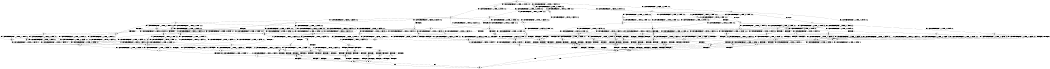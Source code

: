 digraph BCG {
size = "7, 10.5";
center = TRUE;
node [shape = circle];
0 [peripheries = 2];
0 -> 1 [label = "EX !0 !ATOMIC_EXCH_BRANCH (1, +0, TRUE, +0, 1, TRUE) !:0:1:2:"];
0 -> 2 [label = "EX !1 !ATOMIC_EXCH_BRANCH (1, +0, FALSE, +0, 3, TRUE) !:0:1:2:"];
0 -> 3 [label = "EX !2 !ATOMIC_EXCH_BRANCH (1, +1, TRUE, +0, 2, TRUE) !:0:1:2:"];
0 -> 4 [label = "EX !0 !ATOMIC_EXCH_BRANCH (1, +0, TRUE, +0, 1, TRUE) !:0:1:2:"];
1 -> 5 [label = "EX !2 !ATOMIC_EXCH_BRANCH (1, +1, TRUE, +0, 2, TRUE) !:0:1:2:"];
2 -> 6 [label = "EX !0 !ATOMIC_EXCH_BRANCH (1, +0, TRUE, +0, 1, TRUE) !:0:1:2:"];
2 -> 7 [label = "TERMINATE !1"];
2 -> 8 [label = "EX !2 !ATOMIC_EXCH_BRANCH (1, +1, TRUE, +0, 2, TRUE) !:0:1:2:"];
2 -> 9 [label = "EX !0 !ATOMIC_EXCH_BRANCH (1, +0, TRUE, +0, 1, TRUE) !:0:1:2:"];
3 -> 10 [label = "EX !0 !ATOMIC_EXCH_BRANCH (1, +0, TRUE, +0, 1, FALSE) !:0:1:2:"];
3 -> 11 [label = "TERMINATE !2"];
3 -> 12 [label = "EX !1 !ATOMIC_EXCH_BRANCH (1, +0, FALSE, +0, 3, FALSE) !:0:1:2:"];
3 -> 13 [label = "EX !0 !ATOMIC_EXCH_BRANCH (1, +0, TRUE, +0, 1, FALSE) !:0:1:2:"];
4 -> 5 [label = "EX !2 !ATOMIC_EXCH_BRANCH (1, +1, TRUE, +0, 2, TRUE) !:0:1:2:"];
4 -> 14 [label = "EX !1 !ATOMIC_EXCH_BRANCH (1, +0, FALSE, +0, 3, TRUE) !:0:1:2:"];
4 -> 15 [label = "EX !2 !ATOMIC_EXCH_BRANCH (1, +1, TRUE, +0, 2, TRUE) !:0:1:2:"];
4 -> 4 [label = "EX !0 !ATOMIC_EXCH_BRANCH (1, +0, TRUE, +0, 1, TRUE) !:0:1:2:"];
5 -> 10 [label = "EX !0 !ATOMIC_EXCH_BRANCH (1, +0, TRUE, +0, 1, FALSE) !:0:1:2:"];
6 -> 16 [label = "EX !2 !ATOMIC_EXCH_BRANCH (1, +1, TRUE, +0, 2, TRUE) !:0:1:2:"];
7 -> 17 [label = "EX !0 !ATOMIC_EXCH_BRANCH (1, +0, TRUE, +0, 1, TRUE) !:0:2:"];
7 -> 18 [label = "EX !2 !ATOMIC_EXCH_BRANCH (1, +1, TRUE, +0, 2, TRUE) !:0:2:"];
7 -> 19 [label = "EX !0 !ATOMIC_EXCH_BRANCH (1, +0, TRUE, +0, 1, TRUE) !:0:2:"];
8 -> 20 [label = "EX !0 !ATOMIC_EXCH_BRANCH (1, +0, TRUE, +0, 1, FALSE) !:0:1:2:"];
8 -> 21 [label = "TERMINATE !1"];
8 -> 22 [label = "TERMINATE !2"];
8 -> 23 [label = "EX !0 !ATOMIC_EXCH_BRANCH (1, +0, TRUE, +0, 1, FALSE) !:0:1:2:"];
9 -> 16 [label = "EX !2 !ATOMIC_EXCH_BRANCH (1, +1, TRUE, +0, 2, TRUE) !:0:1:2:"];
9 -> 24 [label = "TERMINATE !1"];
9 -> 25 [label = "EX !2 !ATOMIC_EXCH_BRANCH (1, +1, TRUE, +0, 2, TRUE) !:0:1:2:"];
9 -> 9 [label = "EX !0 !ATOMIC_EXCH_BRANCH (1, +0, TRUE, +0, 1, TRUE) !:0:1:2:"];
10 -> 26 [label = "EX !1 !ATOMIC_EXCH_BRANCH (1, +0, FALSE, +0, 3, TRUE) !:0:1:2:"];
11 -> 27 [label = "EX !0 !ATOMIC_EXCH_BRANCH (1, +0, TRUE, +0, 1, FALSE) !:0:1:"];
11 -> 28 [label = "EX !1 !ATOMIC_EXCH_BRANCH (1, +0, FALSE, +0, 3, FALSE) !:0:1:"];
11 -> 29 [label = "EX !0 !ATOMIC_EXCH_BRANCH (1, +0, TRUE, +0, 1, FALSE) !:0:1:"];
12 -> 30 [label = "EX !1 !ATOMIC_EXCH_BRANCH (1, +1, TRUE, +1, 2, TRUE) !:0:1:2:"];
12 -> 31 [label = "TERMINATE !2"];
12 -> 32 [label = "EX !0 !ATOMIC_EXCH_BRANCH (1, +0, TRUE, +0, 1, FALSE) !:0:1:2:"];
12 -> 33 [label = "EX !1 !ATOMIC_EXCH_BRANCH (1, +1, TRUE, +1, 2, TRUE) !:0:1:2:"];
13 -> 26 [label = "EX !1 !ATOMIC_EXCH_BRANCH (1, +0, FALSE, +0, 3, TRUE) !:0:1:2:"];
13 -> 34 [label = "TERMINATE !2"];
13 -> 35 [label = "TERMINATE !0"];
13 -> 36 [label = "EX !1 !ATOMIC_EXCH_BRANCH (1, +0, FALSE, +0, 3, TRUE) !:0:1:2:"];
14 -> 6 [label = "EX !0 !ATOMIC_EXCH_BRANCH (1, +0, TRUE, +0, 1, TRUE) !:0:1:2:"];
14 -> 24 [label = "TERMINATE !1"];
14 -> 25 [label = "EX !2 !ATOMIC_EXCH_BRANCH (1, +1, TRUE, +0, 2, TRUE) !:0:1:2:"];
14 -> 9 [label = "EX !0 !ATOMIC_EXCH_BRANCH (1, +0, TRUE, +0, 1, TRUE) !:0:1:2:"];
15 -> 10 [label = "EX !0 !ATOMIC_EXCH_BRANCH (1, +0, TRUE, +0, 1, FALSE) !:0:1:2:"];
15 -> 37 [label = "TERMINATE !2"];
15 -> 38 [label = "EX !1 !ATOMIC_EXCH_BRANCH (1, +0, FALSE, +0, 3, FALSE) !:0:1:2:"];
15 -> 13 [label = "EX !0 !ATOMIC_EXCH_BRANCH (1, +0, TRUE, +0, 1, FALSE) !:0:1:2:"];
16 -> 20 [label = "EX !0 !ATOMIC_EXCH_BRANCH (1, +0, TRUE, +0, 1, FALSE) !:0:1:2:"];
17 -> 39 [label = "EX !2 !ATOMIC_EXCH_BRANCH (1, +1, TRUE, +0, 2, TRUE) !:0:2:"];
18 -> 40 [label = "EX !0 !ATOMIC_EXCH_BRANCH (1, +0, TRUE, +0, 1, FALSE) !:0:2:"];
18 -> 41 [label = "TERMINATE !2"];
18 -> 42 [label = "EX !0 !ATOMIC_EXCH_BRANCH (1, +0, TRUE, +0, 1, FALSE) !:0:2:"];
19 -> 39 [label = "EX !2 !ATOMIC_EXCH_BRANCH (1, +1, TRUE, +0, 2, TRUE) !:0:2:"];
19 -> 43 [label = "EX !2 !ATOMIC_EXCH_BRANCH (1, +1, TRUE, +0, 2, TRUE) !:0:2:"];
19 -> 19 [label = "EX !0 !ATOMIC_EXCH_BRANCH (1, +0, TRUE, +0, 1, TRUE) !:0:2:"];
20 -> 44 [label = "TERMINATE !0"];
21 -> 40 [label = "EX !0 !ATOMIC_EXCH_BRANCH (1, +0, TRUE, +0, 1, FALSE) !:0:2:"];
21 -> 41 [label = "TERMINATE !2"];
21 -> 42 [label = "EX !0 !ATOMIC_EXCH_BRANCH (1, +0, TRUE, +0, 1, FALSE) !:0:2:"];
22 -> 45 [label = "EX !0 !ATOMIC_EXCH_BRANCH (1, +0, TRUE, +0, 1, FALSE) !:0:1:"];
22 -> 41 [label = "TERMINATE !1"];
22 -> 46 [label = "EX !0 !ATOMIC_EXCH_BRANCH (1, +0, TRUE, +0, 1, FALSE) !:0:1:"];
23 -> 44 [label = "TERMINATE !0"];
23 -> 47 [label = "TERMINATE !1"];
23 -> 48 [label = "TERMINATE !2"];
23 -> 49 [label = "TERMINATE !0"];
24 -> 17 [label = "EX !0 !ATOMIC_EXCH_BRANCH (1, +0, TRUE, +0, 1, TRUE) !:0:2:"];
24 -> 43 [label = "EX !2 !ATOMIC_EXCH_BRANCH (1, +1, TRUE, +0, 2, TRUE) !:0:2:"];
24 -> 19 [label = "EX !0 !ATOMIC_EXCH_BRANCH (1, +0, TRUE, +0, 1, TRUE) !:0:2:"];
25 -> 20 [label = "EX !0 !ATOMIC_EXCH_BRANCH (1, +0, TRUE, +0, 1, FALSE) !:0:1:2:"];
25 -> 50 [label = "TERMINATE !1"];
25 -> 51 [label = "TERMINATE !2"];
25 -> 23 [label = "EX !0 !ATOMIC_EXCH_BRANCH (1, +0, TRUE, +0, 1, FALSE) !:0:1:2:"];
26 -> 44 [label = "TERMINATE !0"];
27 -> 52 [label = "EX !1 !ATOMIC_EXCH_BRANCH (1, +0, FALSE, +0, 3, TRUE) !:0:1:"];
28 -> 53 [label = "EX !1 !ATOMIC_EXCH_BRANCH (1, +1, TRUE, +1, 2, TRUE) !:0:1:"];
28 -> 54 [label = "EX !0 !ATOMIC_EXCH_BRANCH (1, +0, TRUE, +0, 1, FALSE) !:0:1:"];
28 -> 55 [label = "EX !1 !ATOMIC_EXCH_BRANCH (1, +1, TRUE, +1, 2, TRUE) !:0:1:"];
29 -> 52 [label = "EX !1 !ATOMIC_EXCH_BRANCH (1, +0, FALSE, +0, 3, TRUE) !:0:1:"];
29 -> 56 [label = "TERMINATE !0"];
29 -> 57 [label = "EX !1 !ATOMIC_EXCH_BRANCH (1, +0, FALSE, +0, 3, TRUE) !:0:1:"];
30 -> 58 [label = "EX !0 !ATOMIC_EXCH_BRANCH (1, +0, TRUE, +0, 1, FALSE) !:0:1:2:"];
31 -> 53 [label = "EX !1 !ATOMIC_EXCH_BRANCH (1, +1, TRUE, +1, 2, TRUE) !:0:1:"];
31 -> 54 [label = "EX !0 !ATOMIC_EXCH_BRANCH (1, +0, TRUE, +0, 1, FALSE) !:0:1:"];
31 -> 55 [label = "EX !1 !ATOMIC_EXCH_BRANCH (1, +1, TRUE, +1, 2, TRUE) !:0:1:"];
32 -> 59 [label = "EX !1 !ATOMIC_EXCH_BRANCH (1, +1, TRUE, +1, 2, FALSE) !:0:1:2:"];
32 -> 60 [label = "TERMINATE !2"];
32 -> 61 [label = "TERMINATE !0"];
32 -> 62 [label = "EX !1 !ATOMIC_EXCH_BRANCH (1, +1, TRUE, +1, 2, FALSE) !:0:1:2:"];
33 -> 58 [label = "EX !0 !ATOMIC_EXCH_BRANCH (1, +0, TRUE, +0, 1, FALSE) !:0:1:2:"];
33 -> 31 [label = "TERMINATE !2"];
33 -> 32 [label = "EX !0 !ATOMIC_EXCH_BRANCH (1, +0, TRUE, +0, 1, FALSE) !:0:1:2:"];
33 -> 33 [label = "EX !1 !ATOMIC_EXCH_BRANCH (1, +1, TRUE, +1, 2, TRUE) !:0:1:2:"];
34 -> 52 [label = "EX !1 !ATOMIC_EXCH_BRANCH (1, +0, FALSE, +0, 3, TRUE) !:0:1:"];
34 -> 56 [label = "TERMINATE !0"];
34 -> 57 [label = "EX !1 !ATOMIC_EXCH_BRANCH (1, +0, FALSE, +0, 3, TRUE) !:0:1:"];
35 -> 63 [label = "EX !1 !ATOMIC_EXCH_BRANCH (1, +0, FALSE, +0, 3, TRUE) !:1:2:"];
35 -> 56 [label = "TERMINATE !2"];
35 -> 64 [label = "EX !1 !ATOMIC_EXCH_BRANCH (1, +0, FALSE, +0, 3, TRUE) !:1:2:"];
36 -> 44 [label = "TERMINATE !0"];
36 -> 47 [label = "TERMINATE !1"];
36 -> 48 [label = "TERMINATE !2"];
36 -> 49 [label = "TERMINATE !0"];
37 -> 27 [label = "EX !0 !ATOMIC_EXCH_BRANCH (1, +0, TRUE, +0, 1, FALSE) !:0:1:"];
37 -> 65 [label = "EX !1 !ATOMIC_EXCH_BRANCH (1, +0, FALSE, +0, 3, FALSE) !:0:1:"];
37 -> 29 [label = "EX !0 !ATOMIC_EXCH_BRANCH (1, +0, TRUE, +0, 1, FALSE) !:0:1:"];
38 -> 58 [label = "EX !0 !ATOMIC_EXCH_BRANCH (1, +0, TRUE, +0, 1, FALSE) !:0:1:2:"];
38 -> 66 [label = "TERMINATE !2"];
38 -> 67 [label = "EX !1 !ATOMIC_EXCH_BRANCH (1, +1, TRUE, +1, 2, TRUE) !:0:1:2:"];
38 -> 32 [label = "EX !0 !ATOMIC_EXCH_BRANCH (1, +0, TRUE, +0, 1, FALSE) !:0:1:2:"];
39 -> 40 [label = "EX !0 !ATOMIC_EXCH_BRANCH (1, +0, TRUE, +0, 1, FALSE) !:0:2:"];
40 -> 68 [label = "TERMINATE !0"];
41 -> 69 [label = "EX !0 !ATOMIC_EXCH_BRANCH (1, +0, TRUE, +0, 1, FALSE) !:0:"];
41 -> 70 [label = "EX !0 !ATOMIC_EXCH_BRANCH (1, +0, TRUE, +0, 1, FALSE) !:0:"];
42 -> 68 [label = "TERMINATE !0"];
42 -> 71 [label = "TERMINATE !2"];
42 -> 72 [label = "TERMINATE !0"];
43 -> 40 [label = "EX !0 !ATOMIC_EXCH_BRANCH (1, +0, TRUE, +0, 1, FALSE) !:0:2:"];
43 -> 73 [label = "TERMINATE !2"];
43 -> 42 [label = "EX !0 !ATOMIC_EXCH_BRANCH (1, +0, TRUE, +0, 1, FALSE) !:0:2:"];
44 -> 74 [label = "TERMINATE !2"];
45 -> 74 [label = "TERMINATE !0"];
46 -> 74 [label = "TERMINATE !0"];
46 -> 71 [label = "TERMINATE !1"];
46 -> 75 [label = "TERMINATE !0"];
47 -> 68 [label = "TERMINATE !0"];
47 -> 71 [label = "TERMINATE !2"];
47 -> 72 [label = "TERMINATE !0"];
48 -> 74 [label = "TERMINATE !0"];
48 -> 71 [label = "TERMINATE !1"];
48 -> 75 [label = "TERMINATE !0"];
49 -> 74 [label = "TERMINATE !2"];
49 -> 72 [label = "TERMINATE !1"];
49 -> 75 [label = "TERMINATE !2"];
50 -> 40 [label = "EX !0 !ATOMIC_EXCH_BRANCH (1, +0, TRUE, +0, 1, FALSE) !:0:2:"];
50 -> 73 [label = "TERMINATE !2"];
50 -> 42 [label = "EX !0 !ATOMIC_EXCH_BRANCH (1, +0, TRUE, +0, 1, FALSE) !:0:2:"];
51 -> 45 [label = "EX !0 !ATOMIC_EXCH_BRANCH (1, +0, TRUE, +0, 1, FALSE) !:0:1:"];
51 -> 73 [label = "TERMINATE !1"];
51 -> 46 [label = "EX !0 !ATOMIC_EXCH_BRANCH (1, +0, TRUE, +0, 1, FALSE) !:0:1:"];
52 -> 74 [label = "TERMINATE !0"];
53 -> 76 [label = "EX !0 !ATOMIC_EXCH_BRANCH (1, +0, TRUE, +0, 1, FALSE) !:0:1:"];
54 -> 77 [label = "EX !1 !ATOMIC_EXCH_BRANCH (1, +1, TRUE, +1, 2, FALSE) !:0:1:"];
54 -> 78 [label = "TERMINATE !0"];
54 -> 79 [label = "EX !1 !ATOMIC_EXCH_BRANCH (1, +1, TRUE, +1, 2, FALSE) !:0:1:"];
55 -> 76 [label = "EX !0 !ATOMIC_EXCH_BRANCH (1, +0, TRUE, +0, 1, FALSE) !:0:1:"];
55 -> 54 [label = "EX !0 !ATOMIC_EXCH_BRANCH (1, +0, TRUE, +0, 1, FALSE) !:0:1:"];
55 -> 55 [label = "EX !1 !ATOMIC_EXCH_BRANCH (1, +1, TRUE, +1, 2, TRUE) !:0:1:"];
56 -> 80 [label = "EX !1 !ATOMIC_EXCH_BRANCH (1, +0, FALSE, +0, 3, TRUE) !:1:"];
56 -> 81 [label = "EX !1 !ATOMIC_EXCH_BRANCH (1, +0, FALSE, +0, 3, TRUE) !:1:"];
57 -> 74 [label = "TERMINATE !0"];
57 -> 71 [label = "TERMINATE !1"];
57 -> 75 [label = "TERMINATE !0"];
58 -> 59 [label = "EX !1 !ATOMIC_EXCH_BRANCH (1, +1, TRUE, +1, 2, FALSE) !:0:1:2:"];
59 -> 82 [label = "TERMINATE !0"];
60 -> 77 [label = "EX !1 !ATOMIC_EXCH_BRANCH (1, +1, TRUE, +1, 2, FALSE) !:0:1:"];
60 -> 78 [label = "TERMINATE !0"];
60 -> 79 [label = "EX !1 !ATOMIC_EXCH_BRANCH (1, +1, TRUE, +1, 2, FALSE) !:0:1:"];
61 -> 83 [label = "EX !1 !ATOMIC_EXCH_BRANCH (1, +1, TRUE, +1, 2, FALSE) !:1:2:"];
61 -> 78 [label = "TERMINATE !2"];
61 -> 84 [label = "EX !1 !ATOMIC_EXCH_BRANCH (1, +1, TRUE, +1, 2, FALSE) !:1:2:"];
62 -> 82 [label = "TERMINATE !0"];
62 -> 85 [label = "TERMINATE !1"];
62 -> 86 [label = "TERMINATE !2"];
62 -> 87 [label = "TERMINATE !0"];
63 -> 74 [label = "TERMINATE !2"];
64 -> 74 [label = "TERMINATE !2"];
64 -> 72 [label = "TERMINATE !1"];
64 -> 75 [label = "TERMINATE !2"];
65 -> 76 [label = "EX !0 !ATOMIC_EXCH_BRANCH (1, +0, TRUE, +0, 1, FALSE) !:0:1:"];
65 -> 88 [label = "EX !1 !ATOMIC_EXCH_BRANCH (1, +1, TRUE, +1, 2, TRUE) !:0:1:"];
65 -> 54 [label = "EX !0 !ATOMIC_EXCH_BRANCH (1, +0, TRUE, +0, 1, FALSE) !:0:1:"];
66 -> 76 [label = "EX !0 !ATOMIC_EXCH_BRANCH (1, +0, TRUE, +0, 1, FALSE) !:0:1:"];
66 -> 88 [label = "EX !1 !ATOMIC_EXCH_BRANCH (1, +1, TRUE, +1, 2, TRUE) !:0:1:"];
66 -> 54 [label = "EX !0 !ATOMIC_EXCH_BRANCH (1, +0, TRUE, +0, 1, FALSE) !:0:1:"];
67 -> 58 [label = "EX !0 !ATOMIC_EXCH_BRANCH (1, +0, TRUE, +0, 1, FALSE) !:0:1:2:"];
67 -> 66 [label = "TERMINATE !2"];
67 -> 67 [label = "EX !1 !ATOMIC_EXCH_BRANCH (1, +1, TRUE, +1, 2, TRUE) !:0:1:2:"];
67 -> 32 [label = "EX !0 !ATOMIC_EXCH_BRANCH (1, +0, TRUE, +0, 1, FALSE) !:0:1:2:"];
68 -> 89 [label = "TERMINATE !2"];
69 -> 89 [label = "TERMINATE !0"];
70 -> 89 [label = "TERMINATE !0"];
70 -> 90 [label = "TERMINATE !0"];
71 -> 89 [label = "TERMINATE !0"];
71 -> 90 [label = "TERMINATE !0"];
72 -> 89 [label = "TERMINATE !2"];
72 -> 90 [label = "TERMINATE !2"];
73 -> 69 [label = "EX !0 !ATOMIC_EXCH_BRANCH (1, +0, TRUE, +0, 1, FALSE) !:0:"];
73 -> 70 [label = "EX !0 !ATOMIC_EXCH_BRANCH (1, +0, TRUE, +0, 1, FALSE) !:0:"];
74 -> 89 [label = "TERMINATE !1"];
75 -> 89 [label = "TERMINATE !1"];
75 -> 90 [label = "TERMINATE !1"];
76 -> 77 [label = "EX !1 !ATOMIC_EXCH_BRANCH (1, +1, TRUE, +1, 2, FALSE) !:0:1:"];
77 -> 91 [label = "TERMINATE !0"];
78 -> 92 [label = "EX !1 !ATOMIC_EXCH_BRANCH (1, +1, TRUE, +1, 2, FALSE) !:1:"];
78 -> 93 [label = "EX !1 !ATOMIC_EXCH_BRANCH (1, +1, TRUE, +1, 2, FALSE) !:1:"];
79 -> 91 [label = "TERMINATE !0"];
79 -> 94 [label = "TERMINATE !1"];
79 -> 95 [label = "TERMINATE !0"];
80 -> 89 [label = "TERMINATE !1"];
81 -> 89 [label = "TERMINATE !1"];
81 -> 90 [label = "TERMINATE !1"];
82 -> 91 [label = "TERMINATE !2"];
83 -> 91 [label = "TERMINATE !2"];
84 -> 91 [label = "TERMINATE !2"];
84 -> 96 [label = "TERMINATE !1"];
84 -> 95 [label = "TERMINATE !2"];
85 -> 97 [label = "TERMINATE !0"];
85 -> 94 [label = "TERMINATE !2"];
85 -> 96 [label = "TERMINATE !0"];
86 -> 91 [label = "TERMINATE !0"];
86 -> 94 [label = "TERMINATE !1"];
86 -> 95 [label = "TERMINATE !0"];
87 -> 91 [label = "TERMINATE !2"];
87 -> 96 [label = "TERMINATE !1"];
87 -> 95 [label = "TERMINATE !2"];
88 -> 76 [label = "EX !0 !ATOMIC_EXCH_BRANCH (1, +0, TRUE, +0, 1, FALSE) !:0:1:"];
88 -> 88 [label = "EX !1 !ATOMIC_EXCH_BRANCH (1, +1, TRUE, +1, 2, TRUE) !:0:1:"];
88 -> 54 [label = "EX !0 !ATOMIC_EXCH_BRANCH (1, +0, TRUE, +0, 1, FALSE) !:0:1:"];
89 -> 98 [label = "exit"];
90 -> 98 [label = "exit"];
91 -> 99 [label = "TERMINATE !1"];
92 -> 99 [label = "TERMINATE !1"];
93 -> 99 [label = "TERMINATE !1"];
93 -> 100 [label = "TERMINATE !1"];
94 -> 99 [label = "TERMINATE !0"];
94 -> 100 [label = "TERMINATE !0"];
95 -> 99 [label = "TERMINATE !1"];
95 -> 100 [label = "TERMINATE !1"];
96 -> 99 [label = "TERMINATE !2"];
96 -> 100 [label = "TERMINATE !2"];
97 -> 99 [label = "TERMINATE !2"];
99 -> 98 [label = "exit"];
100 -> 98 [label = "exit"];
}
